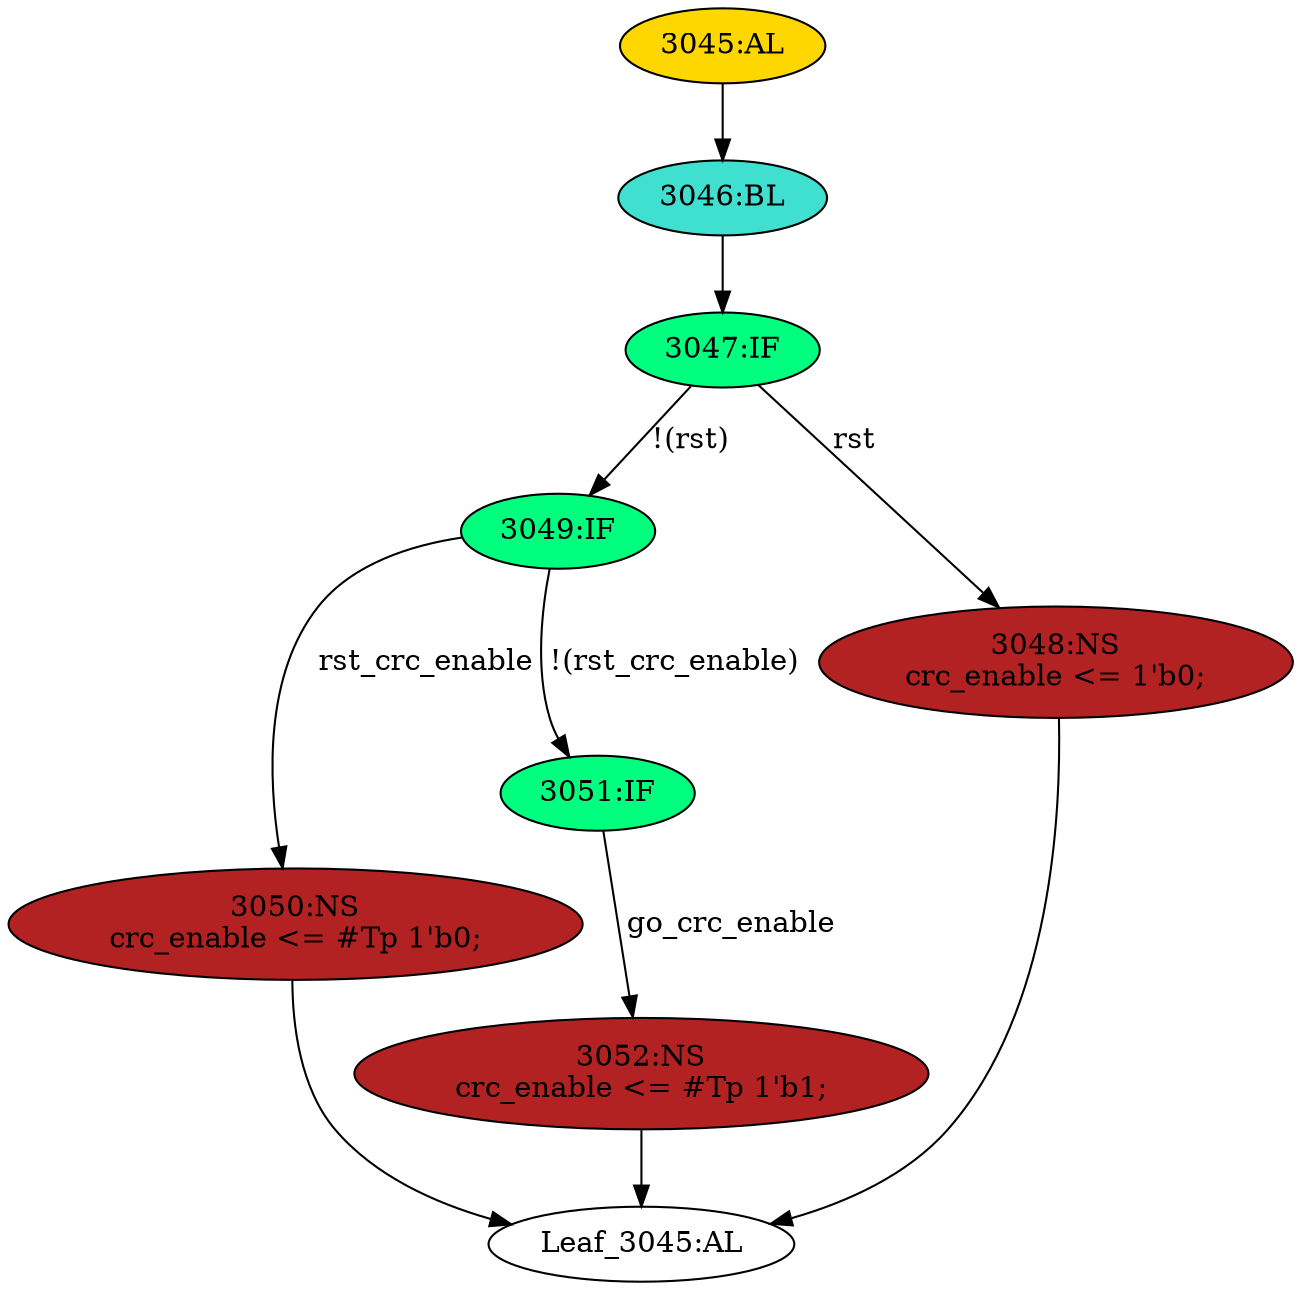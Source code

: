 strict digraph "" {
	node [label="\N"];
	"Leaf_3045:AL"	 [def_var="['crc_enable']",
		label="Leaf_3045:AL"];
	"3046:BL"	 [ast="<pyverilog.vparser.ast.Block object at 0x7f44f693b2d0>",
		fillcolor=turquoise,
		label="3046:BL",
		statements="[]",
		style=filled,
		typ=Block];
	"3047:IF"	 [ast="<pyverilog.vparser.ast.IfStatement object at 0x7f44f693b310>",
		fillcolor=springgreen,
		label="3047:IF",
		statements="[]",
		style=filled,
		typ=IfStatement];
	"3046:BL" -> "3047:IF"	 [cond="[]",
		lineno=None];
	"3050:NS"	 [ast="<pyverilog.vparser.ast.NonblockingSubstitution object at 0x7f44f693b610>",
		fillcolor=firebrick,
		label="3050:NS
crc_enable <= #Tp 1'b0;",
		statements="[<pyverilog.vparser.ast.NonblockingSubstitution object at 0x7f44f693b610>]",
		style=filled,
		typ=NonblockingSubstitution];
	"3050:NS" -> "Leaf_3045:AL"	 [cond="[]",
		lineno=None];
	"3045:AL"	 [ast="<pyverilog.vparser.ast.Always object at 0x7f44f693b9d0>",
		clk_sens=True,
		fillcolor=gold,
		label="3045:AL",
		sens="['clk', 'rst']",
		statements="[]",
		style=filled,
		typ=Always,
		use_var="['rst', 'go_crc_enable', 'rst_crc_enable']"];
	"3045:AL" -> "3046:BL"	 [cond="[]",
		lineno=None];
	"3049:IF"	 [ast="<pyverilog.vparser.ast.IfStatement object at 0x7f44f693b350>",
		fillcolor=springgreen,
		label="3049:IF",
		statements="[]",
		style=filled,
		typ=IfStatement];
	"3049:IF" -> "3050:NS"	 [cond="['rst_crc_enable']",
		label=rst_crc_enable,
		lineno=3049];
	"3051:IF"	 [ast="<pyverilog.vparser.ast.IfStatement object at 0x7f44f693b390>",
		fillcolor=springgreen,
		label="3051:IF",
		statements="[]",
		style=filled,
		typ=IfStatement];
	"3049:IF" -> "3051:IF"	 [cond="['rst_crc_enable']",
		label="!(rst_crc_enable)",
		lineno=3049];
	"3048:NS"	 [ast="<pyverilog.vparser.ast.NonblockingSubstitution object at 0x7f44f693b850>",
		fillcolor=firebrick,
		label="3048:NS
crc_enable <= 1'b0;",
		statements="[<pyverilog.vparser.ast.NonblockingSubstitution object at 0x7f44f693b850>]",
		style=filled,
		typ=NonblockingSubstitution];
	"3048:NS" -> "Leaf_3045:AL"	 [cond="[]",
		lineno=None];
	"3052:NS"	 [ast="<pyverilog.vparser.ast.NonblockingSubstitution object at 0x7f44f693b3d0>",
		fillcolor=firebrick,
		label="3052:NS
crc_enable <= #Tp 1'b1;",
		statements="[<pyverilog.vparser.ast.NonblockingSubstitution object at 0x7f44f693b3d0>]",
		style=filled,
		typ=NonblockingSubstitution];
	"3051:IF" -> "3052:NS"	 [cond="['go_crc_enable']",
		label=go_crc_enable,
		lineno=3051];
	"3052:NS" -> "Leaf_3045:AL"	 [cond="[]",
		lineno=None];
	"3047:IF" -> "3049:IF"	 [cond="['rst']",
		label="!(rst)",
		lineno=3047];
	"3047:IF" -> "3048:NS"	 [cond="['rst']",
		label=rst,
		lineno=3047];
}
